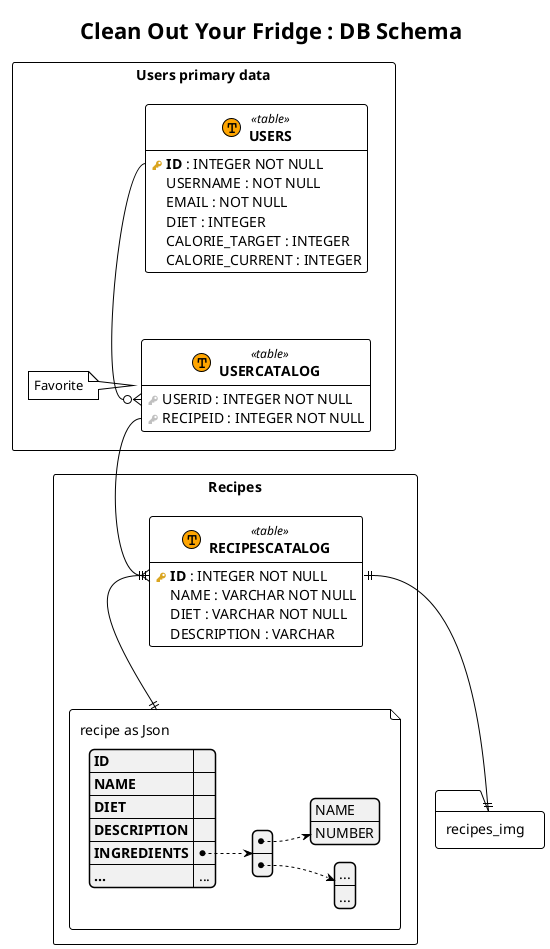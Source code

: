 @startuml

!theme plain
hide empty methods

!procedure $schema($name, $slug)
package "$name" as $slug <<Rectangle>>
!endprocedure

!procedure $table($name, $slug)
entity "<b>$name</b>" as $slug << (T, Orange) table >>
!endprocedure

!procedure $view($name, $slug)
entity "<b>$name</b>" as $slug << (V, Aquamarine) view >>
!endprocedure

!procedure $pk($name)
<color:#GoldenRod><&key></color> <b>$name</b>
!endprocedure

!procedure $fk($name)
<color:#Silver><&key></color> $name
!endprocedure

!procedure $column($name)
{field} <color:#White><&media-record></color> $name
!endprocedure

!procedure $json($name, $slug)
entity "<b>$name</b>" as $slug << (J, White) json >>
!endprocedure



title "Clean Out Your Fridge : DB Schema"


$schema("Users primary data", "id_c001") {

    $table("USERS", "id_t001") {
        $pk("ID") : INTEGER NOT NULL
        $column("USERNAME") : NOT NULL
        $column("EMAIL") : NOT NULL
        $column("DIET") : INTEGER
        $column("CALORIE_TARGET") : INTEGER
        $column("CALORIE_CURRENT") : INTEGER
    }

    $table("USERCATALOG", "id_t003") {
        $fk("USERID") : INTEGER NOT NULL
        $fk("RECIPEID") : INTEGER NOT NULL
    }

    note left of id_t003 : Favorite
    
}

$schema("Recipes", "id_c002") {

    $table("RECIPESCATALOG", "id_t002") {
        $pk("ID") : INTEGER NOT NULL
        $column("NAME") : VARCHAR NOT NULL
        $column("DIET") : VARCHAR NOT NULL
        $column("DESCRIPTION") : VARCHAR
    }


    file f1 [
    recipe as Json
    {{json
    {
    "ID" : "",
    "NAME": "",
    "DIET": "",
    "DESCRIPTION": "",
    "INGREDIENTS": [
        ["NAME", "NUMBER"], ["...", "..."]
    ],
    "...": "..."
    }
    }}
    ]


    

}


folder recipes_img {

}






id_c001.id_t001::ID --o{ id_c001.id_t003::USERID
id_c001.id_t003::RECIPEID --|{ id_c002.id_t002::ID
id_c002.id_t002::ID ||--|| f1
id_c002.id_t002::ID ||--|| recipes_img




@enduml
